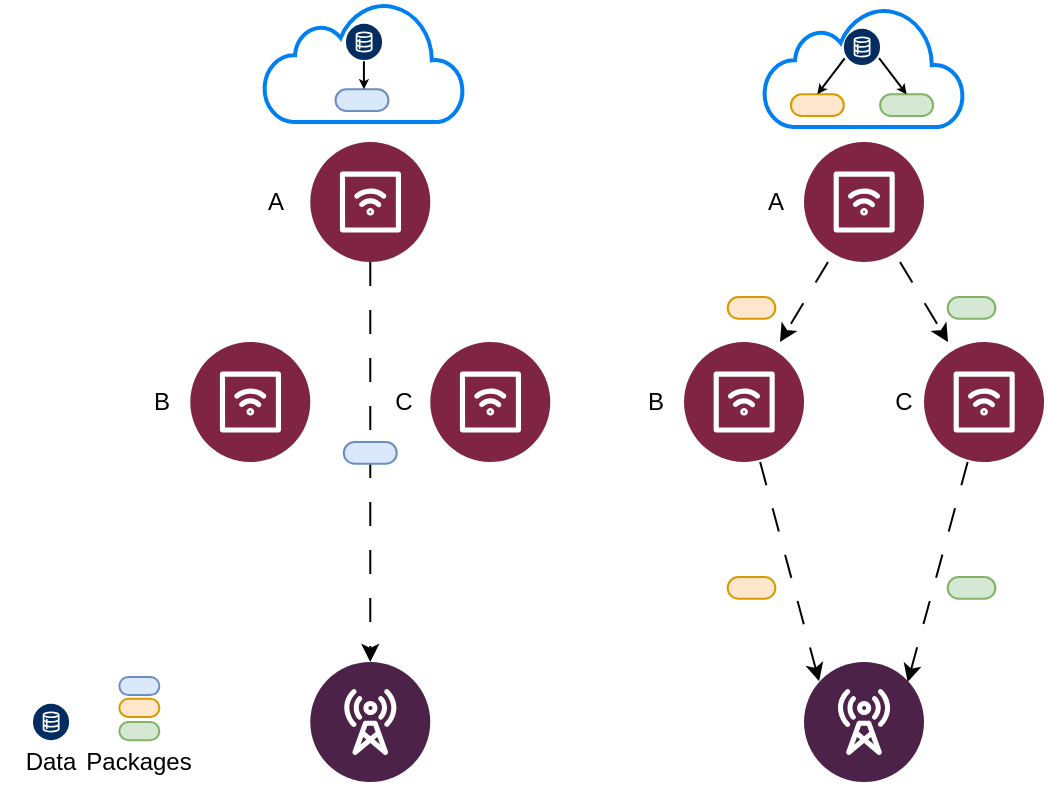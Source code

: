 <mxfile version="26.0.4">
  <diagram name="第 1 页" id="3wDqX590935IAha1_t0v">
    <mxGraphModel dx="1396" dy="886" grid="1" gridSize="10" guides="1" tooltips="1" connect="1" arrows="1" fold="1" page="1" pageScale="1" pageWidth="827" pageHeight="1169" math="0" shadow="0">
      <root>
        <mxCell id="0" />
        <mxCell id="1" parent="0" />
        <mxCell id="uV-7LG1ietYZEQFbntfc-2" value="" style="verticalLabelPosition=bottom;aspect=fixed;html=1;shape=mxgraph.salesforce.iot2;" vertex="1" parent="1">
          <mxGeometry x="380" y="290" width="60" height="60" as="geometry" />
        </mxCell>
        <mxCell id="uV-7LG1ietYZEQFbntfc-3" value="" style="verticalLabelPosition=bottom;aspect=fixed;html=1;shape=mxgraph.salesforce.iot2;" vertex="1" parent="1">
          <mxGeometry x="500" y="290" width="60" height="60" as="geometry" />
        </mxCell>
        <mxCell id="uV-7LG1ietYZEQFbntfc-25" style="rounded=0;orthogonalLoop=1;jettySize=auto;html=1;dashed=1;dashPattern=12 12;" edge="1" parent="1" source="uV-7LG1ietYZEQFbntfc-5" target="uV-7LG1ietYZEQFbntfc-2">
          <mxGeometry relative="1" as="geometry" />
        </mxCell>
        <mxCell id="uV-7LG1ietYZEQFbntfc-26" style="rounded=0;orthogonalLoop=1;jettySize=auto;html=1;dashed=1;dashPattern=12 12;" edge="1" parent="1" source="uV-7LG1ietYZEQFbntfc-5" target="uV-7LG1ietYZEQFbntfc-3">
          <mxGeometry relative="1" as="geometry" />
        </mxCell>
        <mxCell id="uV-7LG1ietYZEQFbntfc-5" value="" style="verticalLabelPosition=bottom;aspect=fixed;html=1;shape=mxgraph.salesforce.iot2;" vertex="1" parent="1">
          <mxGeometry x="440" y="190" width="60" height="60" as="geometry" />
        </mxCell>
        <mxCell id="uV-7LG1ietYZEQFbntfc-8" value="" style="verticalLabelPosition=bottom;aspect=fixed;html=1;shape=mxgraph.salesforce.communications2;" vertex="1" parent="1">
          <mxGeometry x="440" y="450" width="60" height="60" as="geometry" />
        </mxCell>
        <mxCell id="uV-7LG1ietYZEQFbntfc-12" value="" style="group" vertex="1" connectable="0" parent="1">
          <mxGeometry x="420" y="122.5" width="100" height="60" as="geometry" />
        </mxCell>
        <mxCell id="uV-7LG1ietYZEQFbntfc-13" value="" style="html=1;verticalLabelPosition=bottom;align=center;labelBackgroundColor=#ffffff;verticalAlign=top;strokeWidth=2;strokeColor=#0080F0;shadow=0;dashed=0;shape=mxgraph.ios7.icons.cloud;" vertex="1" parent="uV-7LG1ietYZEQFbntfc-12">
          <mxGeometry width="100" height="60" as="geometry" />
        </mxCell>
        <mxCell id="uV-7LG1ietYZEQFbntfc-14" value="" style="verticalLabelPosition=bottom;aspect=fixed;html=1;shape=mxgraph.salesforce.data2;" vertex="1" parent="uV-7LG1ietYZEQFbntfc-12">
          <mxGeometry x="39.913" y="10.909" width="18.151" height="18.151" as="geometry" />
        </mxCell>
        <mxCell id="uV-7LG1ietYZEQFbntfc-16" value="" style="html=1;dashed=0;whiteSpace=wrap;shape=mxgraph.dfd.start;fillColor=#ffe6cc;strokeColor=#d79b00;" vertex="1" parent="uV-7LG1ietYZEQFbntfc-12">
          <mxGeometry x="13.441" y="43.636" width="26.471" height="10.909" as="geometry" />
        </mxCell>
        <mxCell id="uV-7LG1ietYZEQFbntfc-17" value="" style="html=1;dashed=0;whiteSpace=wrap;shape=mxgraph.dfd.start;fillColor=#d5e8d4;strokeColor=#82b366;" vertex="1" parent="uV-7LG1ietYZEQFbntfc-12">
          <mxGeometry x="58.067" y="43.636" width="26.471" height="10.909" as="geometry" />
        </mxCell>
        <mxCell id="uV-7LG1ietYZEQFbntfc-19" style="rounded=0;orthogonalLoop=1;jettySize=auto;html=1;entryX=0.5;entryY=0.5;entryDx=0;entryDy=-5.455;entryPerimeter=0;exitX=0.022;exitY=0.812;exitDx=0;exitDy=0;exitPerimeter=0;strokeWidth=1;startSize=1;endSize=2;" edge="1" parent="uV-7LG1ietYZEQFbntfc-12" source="uV-7LG1ietYZEQFbntfc-14" target="uV-7LG1ietYZEQFbntfc-16">
          <mxGeometry relative="1" as="geometry" />
        </mxCell>
        <mxCell id="uV-7LG1ietYZEQFbntfc-20" style="rounded=0;orthogonalLoop=1;jettySize=auto;html=1;entryX=0.5;entryY=0.5;entryDx=0;entryDy=-5.455;entryPerimeter=0;exitX=0.972;exitY=0.808;exitDx=0;exitDy=0;exitPerimeter=0;strokeWidth=1;startSize=1;endSize=2;" edge="1" parent="uV-7LG1ietYZEQFbntfc-12" source="uV-7LG1ietYZEQFbntfc-14" target="uV-7LG1ietYZEQFbntfc-17">
          <mxGeometry relative="1" as="geometry" />
        </mxCell>
        <mxCell id="uV-7LG1ietYZEQFbntfc-28" style="rounded=0;orthogonalLoop=1;jettySize=auto;html=1;entryX=0.126;entryY=0.16;entryDx=0;entryDy=0;entryPerimeter=0;dashed=1;dashPattern=12 12;" edge="1" parent="1" source="uV-7LG1ietYZEQFbntfc-2" target="uV-7LG1ietYZEQFbntfc-8">
          <mxGeometry relative="1" as="geometry" />
        </mxCell>
        <mxCell id="uV-7LG1ietYZEQFbntfc-29" style="rounded=0;orthogonalLoop=1;jettySize=auto;html=1;entryX=0.864;entryY=0.167;entryDx=0;entryDy=0;entryPerimeter=0;dashed=1;dashPattern=12 12;" edge="1" parent="1" source="uV-7LG1ietYZEQFbntfc-3" target="uV-7LG1ietYZEQFbntfc-8">
          <mxGeometry relative="1" as="geometry" />
        </mxCell>
        <mxCell id="uV-7LG1ietYZEQFbntfc-30" value="" style="html=1;dashed=0;whiteSpace=wrap;shape=mxgraph.dfd.start;fillColor=#ffe6cc;strokeColor=#d79b00;" vertex="1" parent="1">
          <mxGeometry x="401.857" y="267.496" width="23.824" height="10.909" as="geometry" />
        </mxCell>
        <mxCell id="uV-7LG1ietYZEQFbntfc-39" value="" style="html=1;dashed=0;whiteSpace=wrap;shape=mxgraph.dfd.start;fillColor=#d5e8d4;strokeColor=#82b366;" vertex="1" parent="1">
          <mxGeometry x="511.862" y="267.496" width="23.824" height="10.909" as="geometry" />
        </mxCell>
        <mxCell id="uV-7LG1ietYZEQFbntfc-40" value="" style="html=1;dashed=0;whiteSpace=wrap;shape=mxgraph.dfd.start;fillColor=#ffe6cc;strokeColor=#d79b00;" vertex="1" parent="1">
          <mxGeometry x="401.857" y="407.496" width="23.824" height="10.909" as="geometry" />
        </mxCell>
        <mxCell id="uV-7LG1ietYZEQFbntfc-43" value="" style="html=1;dashed=0;whiteSpace=wrap;shape=mxgraph.dfd.start;fillColor=#d5e8d4;strokeColor=#82b366;" vertex="1" parent="1">
          <mxGeometry x="511.862" y="407.496" width="23.824" height="10.909" as="geometry" />
        </mxCell>
        <mxCell id="uV-7LG1ietYZEQFbntfc-47" value="" style="group" vertex="1" connectable="0" parent="1">
          <mxGeometry x="170" y="120" width="100" height="60" as="geometry" />
        </mxCell>
        <mxCell id="uV-7LG1ietYZEQFbntfc-48" value="" style="html=1;verticalLabelPosition=bottom;align=center;labelBackgroundColor=#ffffff;verticalAlign=top;strokeWidth=2;strokeColor=#0080F0;shadow=0;dashed=0;shape=mxgraph.ios7.icons.cloud;" vertex="1" parent="uV-7LG1ietYZEQFbntfc-47">
          <mxGeometry width="100" height="60" as="geometry" />
        </mxCell>
        <mxCell id="uV-7LG1ietYZEQFbntfc-49" value="" style="verticalLabelPosition=bottom;aspect=fixed;html=1;shape=mxgraph.salesforce.data2;" vertex="1" parent="uV-7LG1ietYZEQFbntfc-47">
          <mxGeometry x="40.923" y="10.909" width="18.151" height="18.151" as="geometry" />
        </mxCell>
        <mxCell id="uV-7LG1ietYZEQFbntfc-50" value="" style="html=1;dashed=0;whiteSpace=wrap;shape=mxgraph.dfd.start;fillColor=#dae8fc;strokeColor=#6c8ebf;" vertex="1" parent="uV-7LG1ietYZEQFbntfc-47">
          <mxGeometry x="35.755" y="43.636" width="26.471" height="10.909" as="geometry" />
        </mxCell>
        <mxCell id="uV-7LG1ietYZEQFbntfc-53" style="edgeStyle=orthogonalEdgeStyle;rounded=0;orthogonalLoop=1;jettySize=auto;html=1;strokeWidth=1;startSize=1;endSize=2;exitX=0.498;exitY=1.034;exitDx=0;exitDy=0;exitPerimeter=0;" edge="1" parent="uV-7LG1ietYZEQFbntfc-47" source="uV-7LG1ietYZEQFbntfc-49">
          <mxGeometry relative="1" as="geometry">
            <mxPoint x="50" y="30" as="sourcePoint" />
            <mxPoint x="49.964" y="43.635" as="targetPoint" />
            <Array as="points">
              <mxPoint x="50" y="30" />
            </Array>
          </mxGeometry>
        </mxCell>
        <mxCell id="uV-7LG1ietYZEQFbntfc-68" value="" style="verticalLabelPosition=bottom;aspect=fixed;html=1;shape=mxgraph.salesforce.iot2;" vertex="1" parent="1">
          <mxGeometry x="133.14" y="290" width="60" height="60" as="geometry" />
        </mxCell>
        <mxCell id="uV-7LG1ietYZEQFbntfc-69" value="" style="verticalLabelPosition=bottom;aspect=fixed;html=1;shape=mxgraph.salesforce.iot2;" vertex="1" parent="1">
          <mxGeometry x="253.14" y="290" width="60" height="60" as="geometry" />
        </mxCell>
        <mxCell id="uV-7LG1ietYZEQFbntfc-84" style="edgeStyle=orthogonalEdgeStyle;rounded=0;orthogonalLoop=1;jettySize=auto;html=1;dashed=1;dashPattern=12 12;" edge="1" parent="1" source="uV-7LG1ietYZEQFbntfc-72" target="uV-7LG1ietYZEQFbntfc-73">
          <mxGeometry relative="1" as="geometry" />
        </mxCell>
        <mxCell id="uV-7LG1ietYZEQFbntfc-72" value="" style="verticalLabelPosition=bottom;aspect=fixed;html=1;shape=mxgraph.salesforce.iot2;" vertex="1" parent="1">
          <mxGeometry x="193.14" y="190" width="60" height="60" as="geometry" />
        </mxCell>
        <mxCell id="uV-7LG1ietYZEQFbntfc-73" value="" style="verticalLabelPosition=bottom;aspect=fixed;html=1;shape=mxgraph.salesforce.communications2;" vertex="1" parent="1">
          <mxGeometry x="193.14" y="450" width="60" height="60" as="geometry" />
        </mxCell>
        <mxCell id="uV-7LG1ietYZEQFbntfc-87" value="" style="html=1;dashed=0;whiteSpace=wrap;shape=mxgraph.dfd.start;fillColor=#dae8fc;strokeColor=#6c8ebf;" vertex="1" parent="1">
          <mxGeometry x="209.905" y="339.996" width="26.471" height="10.909" as="geometry" />
        </mxCell>
        <mxCell id="uV-7LG1ietYZEQFbntfc-88" value="A" style="text;html=1;align=center;verticalAlign=middle;whiteSpace=wrap;rounded=0;" vertex="1" parent="1">
          <mxGeometry x="146" y="205" width="60" height="30" as="geometry" />
        </mxCell>
        <mxCell id="uV-7LG1ietYZEQFbntfc-89" value="Data" style="text;html=1;align=center;verticalAlign=middle;whiteSpace=wrap;rounded=0;" vertex="1" parent="1">
          <mxGeometry x="38.06" y="490" width="50.92" height="20" as="geometry" />
        </mxCell>
        <mxCell id="uV-7LG1ietYZEQFbntfc-90" value="C" style="text;html=1;align=center;verticalAlign=middle;whiteSpace=wrap;rounded=0;" vertex="1" parent="1">
          <mxGeometry x="210" y="305" width="60" height="30" as="geometry" />
        </mxCell>
        <mxCell id="uV-7LG1ietYZEQFbntfc-91" value="A" style="text;html=1;align=center;verticalAlign=middle;whiteSpace=wrap;rounded=0;" vertex="1" parent="1">
          <mxGeometry x="396" y="205" width="60" height="30" as="geometry" />
        </mxCell>
        <mxCell id="uV-7LG1ietYZEQFbntfc-92" value="B" style="text;html=1;align=center;verticalAlign=middle;whiteSpace=wrap;rounded=0;" vertex="1" parent="1">
          <mxGeometry x="336" y="305" width="60" height="30" as="geometry" />
        </mxCell>
        <mxCell id="uV-7LG1ietYZEQFbntfc-93" value="C" style="text;html=1;align=center;verticalAlign=middle;whiteSpace=wrap;rounded=0;" vertex="1" parent="1">
          <mxGeometry x="460" y="305" width="60" height="30" as="geometry" />
        </mxCell>
        <mxCell id="uV-7LG1ietYZEQFbntfc-94" value="" style="verticalLabelPosition=bottom;aspect=fixed;html=1;shape=mxgraph.salesforce.data2;" vertex="1" parent="1">
          <mxGeometry x="54.443" y="470.929" width="18.151" height="18.151" as="geometry" />
        </mxCell>
        <mxCell id="uV-7LG1ietYZEQFbntfc-96" value="Packages" style="text;html=1;align=center;verticalAlign=middle;whiteSpace=wrap;rounded=0;" vertex="1" parent="1">
          <mxGeometry x="82.22" y="490" width="50.92" height="20" as="geometry" />
        </mxCell>
        <mxCell id="uV-7LG1ietYZEQFbntfc-98" value="" style="html=1;dashed=0;whiteSpace=wrap;shape=mxgraph.dfd.start;fillColor=#d5e8d4;strokeColor=#82b366;" vertex="1" parent="1">
          <mxGeometry x="97.68" y="480.02" width="20" height="9.06" as="geometry" />
        </mxCell>
        <mxCell id="uV-7LG1ietYZEQFbntfc-101" value="" style="html=1;dashed=0;whiteSpace=wrap;shape=mxgraph.dfd.start;fillColor=#ffe6cc;strokeColor=#d79b00;" vertex="1" parent="1">
          <mxGeometry x="97.68" y="468.4" width="20" height="9.06" as="geometry" />
        </mxCell>
        <mxCell id="uV-7LG1ietYZEQFbntfc-102" value="" style="html=1;dashed=0;whiteSpace=wrap;shape=mxgraph.dfd.start;fillColor=#dae8fc;strokeColor=#6c8ebf;" vertex="1" parent="1">
          <mxGeometry x="97.68" y="457.49" width="20" height="9.06" as="geometry" />
        </mxCell>
        <mxCell id="uV-7LG1ietYZEQFbntfc-103" value="B" style="text;html=1;align=center;verticalAlign=middle;whiteSpace=wrap;rounded=0;" vertex="1" parent="1">
          <mxGeometry x="88.98" y="305" width="60" height="30" as="geometry" />
        </mxCell>
      </root>
    </mxGraphModel>
  </diagram>
</mxfile>

